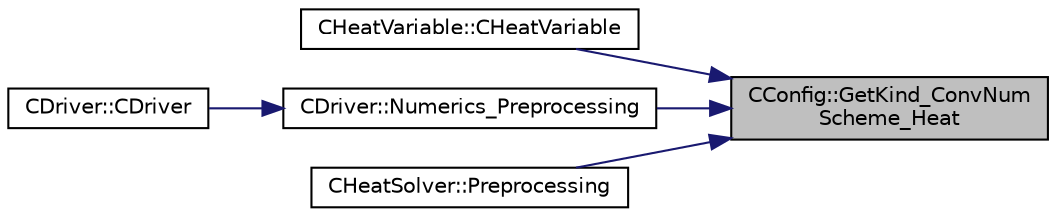 digraph "CConfig::GetKind_ConvNumScheme_Heat"
{
 // LATEX_PDF_SIZE
  edge [fontname="Helvetica",fontsize="10",labelfontname="Helvetica",labelfontsize="10"];
  node [fontname="Helvetica",fontsize="10",shape=record];
  rankdir="RL";
  Node1 [label="CConfig::GetKind_ConvNum\lScheme_Heat",height=0.2,width=0.4,color="black", fillcolor="grey75", style="filled", fontcolor="black",tooltip="Get the kind of convective numerical scheme for the heat equation."];
  Node1 -> Node2 [dir="back",color="midnightblue",fontsize="10",style="solid",fontname="Helvetica"];
  Node2 [label="CHeatVariable::CHeatVariable",height=0.2,width=0.4,color="black", fillcolor="white", style="filled",URL="$classCHeatVariable.html#a4d0e68b21b68582cc8b5a81b683a44cb",tooltip="Constructor of the class."];
  Node1 -> Node3 [dir="back",color="midnightblue",fontsize="10",style="solid",fontname="Helvetica"];
  Node3 [label="CDriver::Numerics_Preprocessing",height=0.2,width=0.4,color="black", fillcolor="white", style="filled",URL="$classCDriver.html#a03e4eacdeaca8db04159d40fe5295831",tooltip="Definition and allocation of all solver classes."];
  Node3 -> Node4 [dir="back",color="midnightblue",fontsize="10",style="solid",fontname="Helvetica"];
  Node4 [label="CDriver::CDriver",height=0.2,width=0.4,color="black", fillcolor="white", style="filled",URL="$classCDriver.html#a3fca4a013a6efa9bbb38fe78a86b5f3d",tooltip="Constructor of the class."];
  Node1 -> Node5 [dir="back",color="midnightblue",fontsize="10",style="solid",fontname="Helvetica"];
  Node5 [label="CHeatSolver::Preprocessing",height=0.2,width=0.4,color="black", fillcolor="white", style="filled",URL="$classCHeatSolver.html#a851f311d6da4056e4cb2ce3f26c95df0",tooltip="Restart residual and compute gradients."];
}
